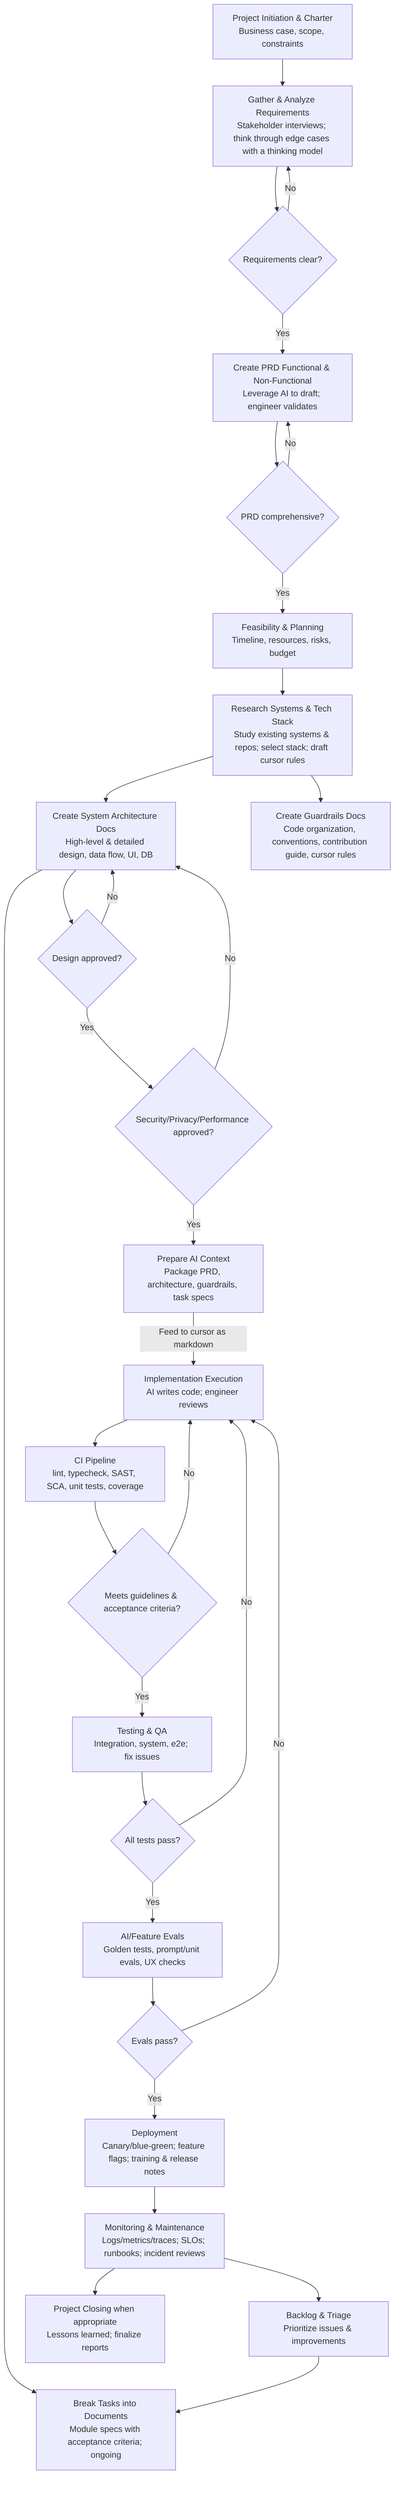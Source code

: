 flowchart TD
  %% Project initiation & requirements
  A0[Project Initiation & Charter<br/>Business case, scope, constraints] --> A1[Gather & Analyze Requirements<br/>Stakeholder interviews; think through edge cases with a thinking model]
  A1 --> A2{Requirements clear?}
  A2 -- No --> A1
  A2 -- Yes --> A3[Create PRD Functional & Non-Functional<br/>Leverage AI to draft; engineer validates]
  A3 --> A4{PRD comprehensive?}
  A4 -- No --> A3
  A4 -- Yes --> B1[Feasibility & Planning<br/>Timeline, resources, risks, budget]

  %% Research & design
  B1 --> B2[Research Systems & Tech Stack<br/>Study existing systems & repos; select stack; draft cursor rules]
  B2 --> B3[Create System Architecture Docs<br/>High-level & detailed design, data flow, UI, DB]
  B2 --> B6[Create Guardrails Docs<br/>Code organization, conventions, contribution guide, cursor rules]
  B3 --> B4[Break Tasks into Documents<br/>Module specs with acceptance criteria; ongoing]

  %% Pre-implementation approvals
  B3 --> X1{Design approved?}
  X1 -- No --> B3
  X1 -- Yes --> X2{Security/Privacy/Performance approved?}
  X2 -- No --> B3
  X2 -- Yes --> C0[Prepare AI Context<br/>Package PRD, architecture, guardrails, task specs]

  %% Implementation & CI/CD
  C0 -- Feed to cursor as markdown --> C1[Implementation Execution<br/>AI writes code; engineer reviews]
  C1 --> Q1[CI Pipeline<br/>lint, typecheck, SAST, SCA, unit tests, coverage]
  Q1 --> C2{Meets guidelines & acceptance criteria?}
  C2 -- No --> C1
  C2 -- Yes --> D1[Testing & QA<br/>Integration, system, e2e; fix issues]
  D1 --> D2{All tests pass?}
  D2 -- No --> C1

  %% AI evals & release
  D2 -- Yes --> E0[AI/Feature Evals<br/>Golden tests, prompt/unit evals, UX checks]
  E0 --> E2{Evals pass?}
  E2 -- No --> C1
  E2 -- Yes --> E1[Deployment<br/>Canary/blue-green; feature flags; training & release notes]

  %% Ops & continuous improvement
  E1 --> F1[Monitoring & Maintenance<br/>Logs/metrics/traces; SLOs; runbooks; incident reviews]
  F1 --> F2[Backlog & Triage<br/>Prioritize issues & improvements]
  F2 --> B4
  F1 --> G1[Project Closing when appropriate<br/>Lessons learned; finalize reports]